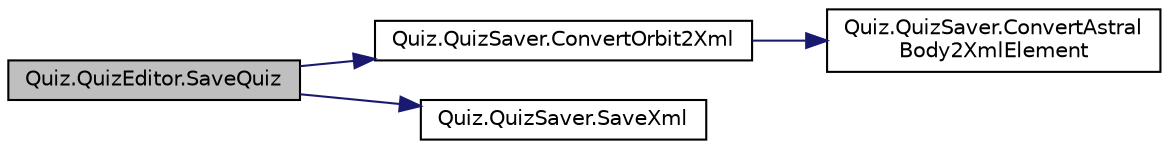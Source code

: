 digraph "Quiz.QuizEditor.SaveQuiz"
{
 // INTERACTIVE_SVG=YES
 // LATEX_PDF_SIZE
  edge [fontname="Helvetica",fontsize="10",labelfontname="Helvetica",labelfontsize="10"];
  node [fontname="Helvetica",fontsize="10",shape=record];
  rankdir="LR";
  Node1 [label="Quiz.QuizEditor.SaveQuiz",height=0.2,width=0.4,color="black", fillcolor="grey75", style="filled", fontcolor="black",tooltip="保存问题"];
  Node1 -> Node2 [color="midnightblue",fontsize="10",style="solid",fontname="Helvetica"];
  Node2 [label="Quiz.QuizSaver.ConvertOrbit2Xml",height=0.2,width=0.4,color="black", fillcolor="white", style="filled",URL="$class_quiz_1_1_quiz_saver.html#a2085ac4d9d04a7cbd1f245edc6aa08e1",tooltip="将星体群转为XML文档"];
  Node2 -> Node3 [color="midnightblue",fontsize="10",style="solid",fontname="Helvetica"];
  Node3 [label="Quiz.QuizSaver.ConvertAstral\lBody2XmlElement",height=0.2,width=0.4,color="black", fillcolor="white", style="filled",URL="$class_quiz_1_1_quiz_saver.html#ad356e58e8da0d3b295f1c4723ec09c35",tooltip=" "];
  Node1 -> Node4 [color="midnightblue",fontsize="10",style="solid",fontname="Helvetica"];
  Node4 [label="Quiz.QuizSaver.SaveXml",height=0.2,width=0.4,color="black", fillcolor="white", style="filled",URL="$class_quiz_1_1_quiz_saver.html#a14d27ee7243531e8b5cc0f2794ec98dc",tooltip="保存XML"];
}
